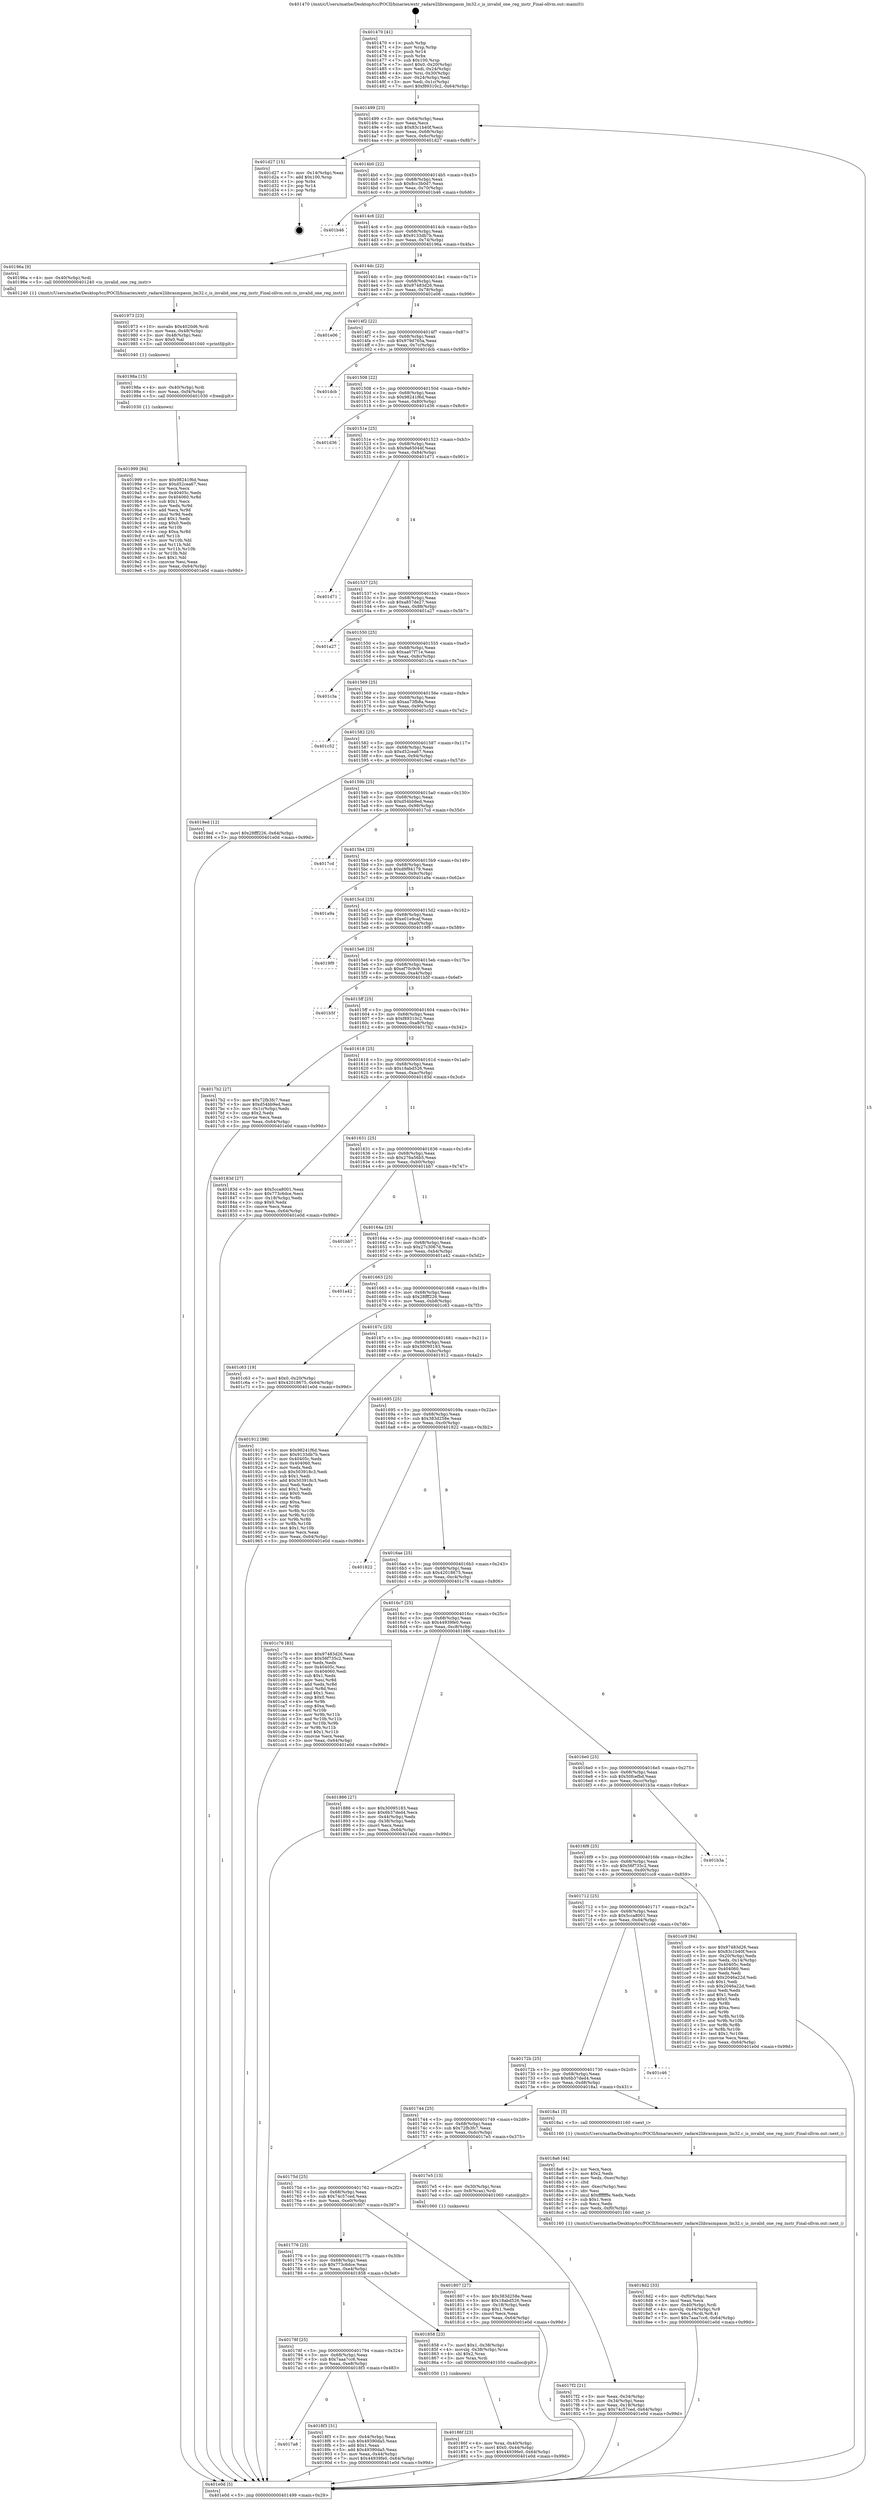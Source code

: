digraph "0x401470" {
  label = "0x401470 (/mnt/c/Users/mathe/Desktop/tcc/POCII/binaries/extr_radare2librasmpasm_lm32.c_is_invalid_one_reg_instr_Final-ollvm.out::main(0))"
  labelloc = "t"
  node[shape=record]

  Entry [label="",width=0.3,height=0.3,shape=circle,fillcolor=black,style=filled]
  "0x401499" [label="{
     0x401499 [23]\l
     | [instrs]\l
     &nbsp;&nbsp;0x401499 \<+3\>: mov -0x64(%rbp),%eax\l
     &nbsp;&nbsp;0x40149c \<+2\>: mov %eax,%ecx\l
     &nbsp;&nbsp;0x40149e \<+6\>: sub $0x83c1b40f,%ecx\l
     &nbsp;&nbsp;0x4014a4 \<+3\>: mov %eax,-0x68(%rbp)\l
     &nbsp;&nbsp;0x4014a7 \<+3\>: mov %ecx,-0x6c(%rbp)\l
     &nbsp;&nbsp;0x4014aa \<+6\>: je 0000000000401d27 \<main+0x8b7\>\l
  }"]
  "0x401d27" [label="{
     0x401d27 [15]\l
     | [instrs]\l
     &nbsp;&nbsp;0x401d27 \<+3\>: mov -0x14(%rbp),%eax\l
     &nbsp;&nbsp;0x401d2a \<+7\>: add $0x100,%rsp\l
     &nbsp;&nbsp;0x401d31 \<+1\>: pop %rbx\l
     &nbsp;&nbsp;0x401d32 \<+2\>: pop %r14\l
     &nbsp;&nbsp;0x401d34 \<+1\>: pop %rbp\l
     &nbsp;&nbsp;0x401d35 \<+1\>: ret\l
  }"]
  "0x4014b0" [label="{
     0x4014b0 [22]\l
     | [instrs]\l
     &nbsp;&nbsp;0x4014b0 \<+5\>: jmp 00000000004014b5 \<main+0x45\>\l
     &nbsp;&nbsp;0x4014b5 \<+3\>: mov -0x68(%rbp),%eax\l
     &nbsp;&nbsp;0x4014b8 \<+5\>: sub $0x8cc3b0d7,%eax\l
     &nbsp;&nbsp;0x4014bd \<+3\>: mov %eax,-0x70(%rbp)\l
     &nbsp;&nbsp;0x4014c0 \<+6\>: je 0000000000401b46 \<main+0x6d6\>\l
  }"]
  Exit [label="",width=0.3,height=0.3,shape=circle,fillcolor=black,style=filled,peripheries=2]
  "0x401b46" [label="{
     0x401b46\l
  }", style=dashed]
  "0x4014c6" [label="{
     0x4014c6 [22]\l
     | [instrs]\l
     &nbsp;&nbsp;0x4014c6 \<+5\>: jmp 00000000004014cb \<main+0x5b\>\l
     &nbsp;&nbsp;0x4014cb \<+3\>: mov -0x68(%rbp),%eax\l
     &nbsp;&nbsp;0x4014ce \<+5\>: sub $0x9133db7b,%eax\l
     &nbsp;&nbsp;0x4014d3 \<+3\>: mov %eax,-0x74(%rbp)\l
     &nbsp;&nbsp;0x4014d6 \<+6\>: je 000000000040196a \<main+0x4fa\>\l
  }"]
  "0x401999" [label="{
     0x401999 [84]\l
     | [instrs]\l
     &nbsp;&nbsp;0x401999 \<+5\>: mov $0x98241f6d,%eax\l
     &nbsp;&nbsp;0x40199e \<+5\>: mov $0xd52cea67,%esi\l
     &nbsp;&nbsp;0x4019a3 \<+2\>: xor %ecx,%ecx\l
     &nbsp;&nbsp;0x4019a5 \<+7\>: mov 0x40405c,%edx\l
     &nbsp;&nbsp;0x4019ac \<+8\>: mov 0x404060,%r8d\l
     &nbsp;&nbsp;0x4019b4 \<+3\>: sub $0x1,%ecx\l
     &nbsp;&nbsp;0x4019b7 \<+3\>: mov %edx,%r9d\l
     &nbsp;&nbsp;0x4019ba \<+3\>: add %ecx,%r9d\l
     &nbsp;&nbsp;0x4019bd \<+4\>: imul %r9d,%edx\l
     &nbsp;&nbsp;0x4019c1 \<+3\>: and $0x1,%edx\l
     &nbsp;&nbsp;0x4019c4 \<+3\>: cmp $0x0,%edx\l
     &nbsp;&nbsp;0x4019c7 \<+4\>: sete %r10b\l
     &nbsp;&nbsp;0x4019cb \<+4\>: cmp $0xa,%r8d\l
     &nbsp;&nbsp;0x4019cf \<+4\>: setl %r11b\l
     &nbsp;&nbsp;0x4019d3 \<+3\>: mov %r10b,%bl\l
     &nbsp;&nbsp;0x4019d6 \<+3\>: and %r11b,%bl\l
     &nbsp;&nbsp;0x4019d9 \<+3\>: xor %r11b,%r10b\l
     &nbsp;&nbsp;0x4019dc \<+3\>: or %r10b,%bl\l
     &nbsp;&nbsp;0x4019df \<+3\>: test $0x1,%bl\l
     &nbsp;&nbsp;0x4019e2 \<+3\>: cmovne %esi,%eax\l
     &nbsp;&nbsp;0x4019e5 \<+3\>: mov %eax,-0x64(%rbp)\l
     &nbsp;&nbsp;0x4019e8 \<+5\>: jmp 0000000000401e0d \<main+0x99d\>\l
  }"]
  "0x40196a" [label="{
     0x40196a [9]\l
     | [instrs]\l
     &nbsp;&nbsp;0x40196a \<+4\>: mov -0x40(%rbp),%rdi\l
     &nbsp;&nbsp;0x40196e \<+5\>: call 0000000000401240 \<is_invalid_one_reg_instr\>\l
     | [calls]\l
     &nbsp;&nbsp;0x401240 \{1\} (/mnt/c/Users/mathe/Desktop/tcc/POCII/binaries/extr_radare2librasmpasm_lm32.c_is_invalid_one_reg_instr_Final-ollvm.out::is_invalid_one_reg_instr)\l
  }"]
  "0x4014dc" [label="{
     0x4014dc [22]\l
     | [instrs]\l
     &nbsp;&nbsp;0x4014dc \<+5\>: jmp 00000000004014e1 \<main+0x71\>\l
     &nbsp;&nbsp;0x4014e1 \<+3\>: mov -0x68(%rbp),%eax\l
     &nbsp;&nbsp;0x4014e4 \<+5\>: sub $0x97483d26,%eax\l
     &nbsp;&nbsp;0x4014e9 \<+3\>: mov %eax,-0x78(%rbp)\l
     &nbsp;&nbsp;0x4014ec \<+6\>: je 0000000000401e06 \<main+0x996\>\l
  }"]
  "0x40198a" [label="{
     0x40198a [15]\l
     | [instrs]\l
     &nbsp;&nbsp;0x40198a \<+4\>: mov -0x40(%rbp),%rdi\l
     &nbsp;&nbsp;0x40198e \<+6\>: mov %eax,-0xf4(%rbp)\l
     &nbsp;&nbsp;0x401994 \<+5\>: call 0000000000401030 \<free@plt\>\l
     | [calls]\l
     &nbsp;&nbsp;0x401030 \{1\} (unknown)\l
  }"]
  "0x401e06" [label="{
     0x401e06\l
  }", style=dashed]
  "0x4014f2" [label="{
     0x4014f2 [22]\l
     | [instrs]\l
     &nbsp;&nbsp;0x4014f2 \<+5\>: jmp 00000000004014f7 \<main+0x87\>\l
     &nbsp;&nbsp;0x4014f7 \<+3\>: mov -0x68(%rbp),%eax\l
     &nbsp;&nbsp;0x4014fa \<+5\>: sub $0x979d765a,%eax\l
     &nbsp;&nbsp;0x4014ff \<+3\>: mov %eax,-0x7c(%rbp)\l
     &nbsp;&nbsp;0x401502 \<+6\>: je 0000000000401dcb \<main+0x95b\>\l
  }"]
  "0x401973" [label="{
     0x401973 [23]\l
     | [instrs]\l
     &nbsp;&nbsp;0x401973 \<+10\>: movabs $0x4020d6,%rdi\l
     &nbsp;&nbsp;0x40197d \<+3\>: mov %eax,-0x48(%rbp)\l
     &nbsp;&nbsp;0x401980 \<+3\>: mov -0x48(%rbp),%esi\l
     &nbsp;&nbsp;0x401983 \<+2\>: mov $0x0,%al\l
     &nbsp;&nbsp;0x401985 \<+5\>: call 0000000000401040 \<printf@plt\>\l
     | [calls]\l
     &nbsp;&nbsp;0x401040 \{1\} (unknown)\l
  }"]
  "0x401dcb" [label="{
     0x401dcb\l
  }", style=dashed]
  "0x401508" [label="{
     0x401508 [22]\l
     | [instrs]\l
     &nbsp;&nbsp;0x401508 \<+5\>: jmp 000000000040150d \<main+0x9d\>\l
     &nbsp;&nbsp;0x40150d \<+3\>: mov -0x68(%rbp),%eax\l
     &nbsp;&nbsp;0x401510 \<+5\>: sub $0x98241f6d,%eax\l
     &nbsp;&nbsp;0x401515 \<+3\>: mov %eax,-0x80(%rbp)\l
     &nbsp;&nbsp;0x401518 \<+6\>: je 0000000000401d36 \<main+0x8c6\>\l
  }"]
  "0x4017a8" [label="{
     0x4017a8\l
  }", style=dashed]
  "0x401d36" [label="{
     0x401d36\l
  }", style=dashed]
  "0x40151e" [label="{
     0x40151e [25]\l
     | [instrs]\l
     &nbsp;&nbsp;0x40151e \<+5\>: jmp 0000000000401523 \<main+0xb3\>\l
     &nbsp;&nbsp;0x401523 \<+3\>: mov -0x68(%rbp),%eax\l
     &nbsp;&nbsp;0x401526 \<+5\>: sub $0x9a65044f,%eax\l
     &nbsp;&nbsp;0x40152b \<+6\>: mov %eax,-0x84(%rbp)\l
     &nbsp;&nbsp;0x401531 \<+6\>: je 0000000000401d71 \<main+0x901\>\l
  }"]
  "0x4018f3" [label="{
     0x4018f3 [31]\l
     | [instrs]\l
     &nbsp;&nbsp;0x4018f3 \<+3\>: mov -0x44(%rbp),%eax\l
     &nbsp;&nbsp;0x4018f6 \<+5\>: sub $0x49390da5,%eax\l
     &nbsp;&nbsp;0x4018fb \<+3\>: add $0x1,%eax\l
     &nbsp;&nbsp;0x4018fe \<+5\>: add $0x49390da5,%eax\l
     &nbsp;&nbsp;0x401903 \<+3\>: mov %eax,-0x44(%rbp)\l
     &nbsp;&nbsp;0x401906 \<+7\>: movl $0x44939fe0,-0x64(%rbp)\l
     &nbsp;&nbsp;0x40190d \<+5\>: jmp 0000000000401e0d \<main+0x99d\>\l
  }"]
  "0x401d71" [label="{
     0x401d71\l
  }", style=dashed]
  "0x401537" [label="{
     0x401537 [25]\l
     | [instrs]\l
     &nbsp;&nbsp;0x401537 \<+5\>: jmp 000000000040153c \<main+0xcc\>\l
     &nbsp;&nbsp;0x40153c \<+3\>: mov -0x68(%rbp),%eax\l
     &nbsp;&nbsp;0x40153f \<+5\>: sub $0xa857de27,%eax\l
     &nbsp;&nbsp;0x401544 \<+6\>: mov %eax,-0x88(%rbp)\l
     &nbsp;&nbsp;0x40154a \<+6\>: je 0000000000401a27 \<main+0x5b7\>\l
  }"]
  "0x4018d2" [label="{
     0x4018d2 [33]\l
     | [instrs]\l
     &nbsp;&nbsp;0x4018d2 \<+6\>: mov -0xf0(%rbp),%ecx\l
     &nbsp;&nbsp;0x4018d8 \<+3\>: imul %eax,%ecx\l
     &nbsp;&nbsp;0x4018db \<+4\>: mov -0x40(%rbp),%rdi\l
     &nbsp;&nbsp;0x4018df \<+4\>: movslq -0x44(%rbp),%r8\l
     &nbsp;&nbsp;0x4018e3 \<+4\>: mov %ecx,(%rdi,%r8,4)\l
     &nbsp;&nbsp;0x4018e7 \<+7\>: movl $0x7aaa7cc6,-0x64(%rbp)\l
     &nbsp;&nbsp;0x4018ee \<+5\>: jmp 0000000000401e0d \<main+0x99d\>\l
  }"]
  "0x401a27" [label="{
     0x401a27\l
  }", style=dashed]
  "0x401550" [label="{
     0x401550 [25]\l
     | [instrs]\l
     &nbsp;&nbsp;0x401550 \<+5\>: jmp 0000000000401555 \<main+0xe5\>\l
     &nbsp;&nbsp;0x401555 \<+3\>: mov -0x68(%rbp),%eax\l
     &nbsp;&nbsp;0x401558 \<+5\>: sub $0xaa07f71e,%eax\l
     &nbsp;&nbsp;0x40155d \<+6\>: mov %eax,-0x8c(%rbp)\l
     &nbsp;&nbsp;0x401563 \<+6\>: je 0000000000401c3a \<main+0x7ca\>\l
  }"]
  "0x4018a6" [label="{
     0x4018a6 [44]\l
     | [instrs]\l
     &nbsp;&nbsp;0x4018a6 \<+2\>: xor %ecx,%ecx\l
     &nbsp;&nbsp;0x4018a8 \<+5\>: mov $0x2,%edx\l
     &nbsp;&nbsp;0x4018ad \<+6\>: mov %edx,-0xec(%rbp)\l
     &nbsp;&nbsp;0x4018b3 \<+1\>: cltd\l
     &nbsp;&nbsp;0x4018b4 \<+6\>: mov -0xec(%rbp),%esi\l
     &nbsp;&nbsp;0x4018ba \<+2\>: idiv %esi\l
     &nbsp;&nbsp;0x4018bc \<+6\>: imul $0xfffffffe,%edx,%edx\l
     &nbsp;&nbsp;0x4018c2 \<+3\>: sub $0x1,%ecx\l
     &nbsp;&nbsp;0x4018c5 \<+2\>: sub %ecx,%edx\l
     &nbsp;&nbsp;0x4018c7 \<+6\>: mov %edx,-0xf0(%rbp)\l
     &nbsp;&nbsp;0x4018cd \<+5\>: call 0000000000401160 \<next_i\>\l
     | [calls]\l
     &nbsp;&nbsp;0x401160 \{1\} (/mnt/c/Users/mathe/Desktop/tcc/POCII/binaries/extr_radare2librasmpasm_lm32.c_is_invalid_one_reg_instr_Final-ollvm.out::next_i)\l
  }"]
  "0x401c3a" [label="{
     0x401c3a\l
  }", style=dashed]
  "0x401569" [label="{
     0x401569 [25]\l
     | [instrs]\l
     &nbsp;&nbsp;0x401569 \<+5\>: jmp 000000000040156e \<main+0xfe\>\l
     &nbsp;&nbsp;0x40156e \<+3\>: mov -0x68(%rbp),%eax\l
     &nbsp;&nbsp;0x401571 \<+5\>: sub $0xaa73fb8a,%eax\l
     &nbsp;&nbsp;0x401576 \<+6\>: mov %eax,-0x90(%rbp)\l
     &nbsp;&nbsp;0x40157c \<+6\>: je 0000000000401c52 \<main+0x7e2\>\l
  }"]
  "0x40186f" [label="{
     0x40186f [23]\l
     | [instrs]\l
     &nbsp;&nbsp;0x40186f \<+4\>: mov %rax,-0x40(%rbp)\l
     &nbsp;&nbsp;0x401873 \<+7\>: movl $0x0,-0x44(%rbp)\l
     &nbsp;&nbsp;0x40187a \<+7\>: movl $0x44939fe0,-0x64(%rbp)\l
     &nbsp;&nbsp;0x401881 \<+5\>: jmp 0000000000401e0d \<main+0x99d\>\l
  }"]
  "0x401c52" [label="{
     0x401c52\l
  }", style=dashed]
  "0x401582" [label="{
     0x401582 [25]\l
     | [instrs]\l
     &nbsp;&nbsp;0x401582 \<+5\>: jmp 0000000000401587 \<main+0x117\>\l
     &nbsp;&nbsp;0x401587 \<+3\>: mov -0x68(%rbp),%eax\l
     &nbsp;&nbsp;0x40158a \<+5\>: sub $0xd52cea67,%eax\l
     &nbsp;&nbsp;0x40158f \<+6\>: mov %eax,-0x94(%rbp)\l
     &nbsp;&nbsp;0x401595 \<+6\>: je 00000000004019ed \<main+0x57d\>\l
  }"]
  "0x40178f" [label="{
     0x40178f [25]\l
     | [instrs]\l
     &nbsp;&nbsp;0x40178f \<+5\>: jmp 0000000000401794 \<main+0x324\>\l
     &nbsp;&nbsp;0x401794 \<+3\>: mov -0x68(%rbp),%eax\l
     &nbsp;&nbsp;0x401797 \<+5\>: sub $0x7aaa7cc6,%eax\l
     &nbsp;&nbsp;0x40179c \<+6\>: mov %eax,-0xe8(%rbp)\l
     &nbsp;&nbsp;0x4017a2 \<+6\>: je 00000000004018f3 \<main+0x483\>\l
  }"]
  "0x4019ed" [label="{
     0x4019ed [12]\l
     | [instrs]\l
     &nbsp;&nbsp;0x4019ed \<+7\>: movl $0x28fff226,-0x64(%rbp)\l
     &nbsp;&nbsp;0x4019f4 \<+5\>: jmp 0000000000401e0d \<main+0x99d\>\l
  }"]
  "0x40159b" [label="{
     0x40159b [25]\l
     | [instrs]\l
     &nbsp;&nbsp;0x40159b \<+5\>: jmp 00000000004015a0 \<main+0x130\>\l
     &nbsp;&nbsp;0x4015a0 \<+3\>: mov -0x68(%rbp),%eax\l
     &nbsp;&nbsp;0x4015a3 \<+5\>: sub $0xd54bb9ed,%eax\l
     &nbsp;&nbsp;0x4015a8 \<+6\>: mov %eax,-0x98(%rbp)\l
     &nbsp;&nbsp;0x4015ae \<+6\>: je 00000000004017cd \<main+0x35d\>\l
  }"]
  "0x401858" [label="{
     0x401858 [23]\l
     | [instrs]\l
     &nbsp;&nbsp;0x401858 \<+7\>: movl $0x1,-0x38(%rbp)\l
     &nbsp;&nbsp;0x40185f \<+4\>: movslq -0x38(%rbp),%rax\l
     &nbsp;&nbsp;0x401863 \<+4\>: shl $0x2,%rax\l
     &nbsp;&nbsp;0x401867 \<+3\>: mov %rax,%rdi\l
     &nbsp;&nbsp;0x40186a \<+5\>: call 0000000000401050 \<malloc@plt\>\l
     | [calls]\l
     &nbsp;&nbsp;0x401050 \{1\} (unknown)\l
  }"]
  "0x4017cd" [label="{
     0x4017cd\l
  }", style=dashed]
  "0x4015b4" [label="{
     0x4015b4 [25]\l
     | [instrs]\l
     &nbsp;&nbsp;0x4015b4 \<+5\>: jmp 00000000004015b9 \<main+0x149\>\l
     &nbsp;&nbsp;0x4015b9 \<+3\>: mov -0x68(%rbp),%eax\l
     &nbsp;&nbsp;0x4015bc \<+5\>: sub $0xd9f94179,%eax\l
     &nbsp;&nbsp;0x4015c1 \<+6\>: mov %eax,-0x9c(%rbp)\l
     &nbsp;&nbsp;0x4015c7 \<+6\>: je 0000000000401a9a \<main+0x62a\>\l
  }"]
  "0x401776" [label="{
     0x401776 [25]\l
     | [instrs]\l
     &nbsp;&nbsp;0x401776 \<+5\>: jmp 000000000040177b \<main+0x30b\>\l
     &nbsp;&nbsp;0x40177b \<+3\>: mov -0x68(%rbp),%eax\l
     &nbsp;&nbsp;0x40177e \<+5\>: sub $0x773c6dce,%eax\l
     &nbsp;&nbsp;0x401783 \<+6\>: mov %eax,-0xe4(%rbp)\l
     &nbsp;&nbsp;0x401789 \<+6\>: je 0000000000401858 \<main+0x3e8\>\l
  }"]
  "0x401a9a" [label="{
     0x401a9a\l
  }", style=dashed]
  "0x4015cd" [label="{
     0x4015cd [25]\l
     | [instrs]\l
     &nbsp;&nbsp;0x4015cd \<+5\>: jmp 00000000004015d2 \<main+0x162\>\l
     &nbsp;&nbsp;0x4015d2 \<+3\>: mov -0x68(%rbp),%eax\l
     &nbsp;&nbsp;0x4015d5 \<+5\>: sub $0xe01e9caf,%eax\l
     &nbsp;&nbsp;0x4015da \<+6\>: mov %eax,-0xa0(%rbp)\l
     &nbsp;&nbsp;0x4015e0 \<+6\>: je 00000000004019f9 \<main+0x589\>\l
  }"]
  "0x401807" [label="{
     0x401807 [27]\l
     | [instrs]\l
     &nbsp;&nbsp;0x401807 \<+5\>: mov $0x383d258e,%eax\l
     &nbsp;&nbsp;0x40180c \<+5\>: mov $0x18abd526,%ecx\l
     &nbsp;&nbsp;0x401811 \<+3\>: mov -0x18(%rbp),%edx\l
     &nbsp;&nbsp;0x401814 \<+3\>: cmp $0x1,%edx\l
     &nbsp;&nbsp;0x401817 \<+3\>: cmovl %ecx,%eax\l
     &nbsp;&nbsp;0x40181a \<+3\>: mov %eax,-0x64(%rbp)\l
     &nbsp;&nbsp;0x40181d \<+5\>: jmp 0000000000401e0d \<main+0x99d\>\l
  }"]
  "0x4019f9" [label="{
     0x4019f9\l
  }", style=dashed]
  "0x4015e6" [label="{
     0x4015e6 [25]\l
     | [instrs]\l
     &nbsp;&nbsp;0x4015e6 \<+5\>: jmp 00000000004015eb \<main+0x17b\>\l
     &nbsp;&nbsp;0x4015eb \<+3\>: mov -0x68(%rbp),%eax\l
     &nbsp;&nbsp;0x4015ee \<+5\>: sub $0xef70c9c9,%eax\l
     &nbsp;&nbsp;0x4015f3 \<+6\>: mov %eax,-0xa4(%rbp)\l
     &nbsp;&nbsp;0x4015f9 \<+6\>: je 0000000000401b5f \<main+0x6ef\>\l
  }"]
  "0x4017f2" [label="{
     0x4017f2 [21]\l
     | [instrs]\l
     &nbsp;&nbsp;0x4017f2 \<+3\>: mov %eax,-0x34(%rbp)\l
     &nbsp;&nbsp;0x4017f5 \<+3\>: mov -0x34(%rbp),%eax\l
     &nbsp;&nbsp;0x4017f8 \<+3\>: mov %eax,-0x18(%rbp)\l
     &nbsp;&nbsp;0x4017fb \<+7\>: movl $0x74c57ced,-0x64(%rbp)\l
     &nbsp;&nbsp;0x401802 \<+5\>: jmp 0000000000401e0d \<main+0x99d\>\l
  }"]
  "0x401b5f" [label="{
     0x401b5f\l
  }", style=dashed]
  "0x4015ff" [label="{
     0x4015ff [25]\l
     | [instrs]\l
     &nbsp;&nbsp;0x4015ff \<+5\>: jmp 0000000000401604 \<main+0x194\>\l
     &nbsp;&nbsp;0x401604 \<+3\>: mov -0x68(%rbp),%eax\l
     &nbsp;&nbsp;0x401607 \<+5\>: sub $0xf89310c2,%eax\l
     &nbsp;&nbsp;0x40160c \<+6\>: mov %eax,-0xa8(%rbp)\l
     &nbsp;&nbsp;0x401612 \<+6\>: je 00000000004017b2 \<main+0x342\>\l
  }"]
  "0x40175d" [label="{
     0x40175d [25]\l
     | [instrs]\l
     &nbsp;&nbsp;0x40175d \<+5\>: jmp 0000000000401762 \<main+0x2f2\>\l
     &nbsp;&nbsp;0x401762 \<+3\>: mov -0x68(%rbp),%eax\l
     &nbsp;&nbsp;0x401765 \<+5\>: sub $0x74c57ced,%eax\l
     &nbsp;&nbsp;0x40176a \<+6\>: mov %eax,-0xe0(%rbp)\l
     &nbsp;&nbsp;0x401770 \<+6\>: je 0000000000401807 \<main+0x397\>\l
  }"]
  "0x4017b2" [label="{
     0x4017b2 [27]\l
     | [instrs]\l
     &nbsp;&nbsp;0x4017b2 \<+5\>: mov $0x72fb3fc7,%eax\l
     &nbsp;&nbsp;0x4017b7 \<+5\>: mov $0xd54bb9ed,%ecx\l
     &nbsp;&nbsp;0x4017bc \<+3\>: mov -0x1c(%rbp),%edx\l
     &nbsp;&nbsp;0x4017bf \<+3\>: cmp $0x2,%edx\l
     &nbsp;&nbsp;0x4017c2 \<+3\>: cmovne %ecx,%eax\l
     &nbsp;&nbsp;0x4017c5 \<+3\>: mov %eax,-0x64(%rbp)\l
     &nbsp;&nbsp;0x4017c8 \<+5\>: jmp 0000000000401e0d \<main+0x99d\>\l
  }"]
  "0x401618" [label="{
     0x401618 [25]\l
     | [instrs]\l
     &nbsp;&nbsp;0x401618 \<+5\>: jmp 000000000040161d \<main+0x1ad\>\l
     &nbsp;&nbsp;0x40161d \<+3\>: mov -0x68(%rbp),%eax\l
     &nbsp;&nbsp;0x401620 \<+5\>: sub $0x18abd526,%eax\l
     &nbsp;&nbsp;0x401625 \<+6\>: mov %eax,-0xac(%rbp)\l
     &nbsp;&nbsp;0x40162b \<+6\>: je 000000000040183d \<main+0x3cd\>\l
  }"]
  "0x401e0d" [label="{
     0x401e0d [5]\l
     | [instrs]\l
     &nbsp;&nbsp;0x401e0d \<+5\>: jmp 0000000000401499 \<main+0x29\>\l
  }"]
  "0x401470" [label="{
     0x401470 [41]\l
     | [instrs]\l
     &nbsp;&nbsp;0x401470 \<+1\>: push %rbp\l
     &nbsp;&nbsp;0x401471 \<+3\>: mov %rsp,%rbp\l
     &nbsp;&nbsp;0x401474 \<+2\>: push %r14\l
     &nbsp;&nbsp;0x401476 \<+1\>: push %rbx\l
     &nbsp;&nbsp;0x401477 \<+7\>: sub $0x100,%rsp\l
     &nbsp;&nbsp;0x40147e \<+7\>: movl $0x0,-0x20(%rbp)\l
     &nbsp;&nbsp;0x401485 \<+3\>: mov %edi,-0x24(%rbp)\l
     &nbsp;&nbsp;0x401488 \<+4\>: mov %rsi,-0x30(%rbp)\l
     &nbsp;&nbsp;0x40148c \<+3\>: mov -0x24(%rbp),%edi\l
     &nbsp;&nbsp;0x40148f \<+3\>: mov %edi,-0x1c(%rbp)\l
     &nbsp;&nbsp;0x401492 \<+7\>: movl $0xf89310c2,-0x64(%rbp)\l
  }"]
  "0x4017e5" [label="{
     0x4017e5 [13]\l
     | [instrs]\l
     &nbsp;&nbsp;0x4017e5 \<+4\>: mov -0x30(%rbp),%rax\l
     &nbsp;&nbsp;0x4017e9 \<+4\>: mov 0x8(%rax),%rdi\l
     &nbsp;&nbsp;0x4017ed \<+5\>: call 0000000000401060 \<atoi@plt\>\l
     | [calls]\l
     &nbsp;&nbsp;0x401060 \{1\} (unknown)\l
  }"]
  "0x40183d" [label="{
     0x40183d [27]\l
     | [instrs]\l
     &nbsp;&nbsp;0x40183d \<+5\>: mov $0x5cca8001,%eax\l
     &nbsp;&nbsp;0x401842 \<+5\>: mov $0x773c6dce,%ecx\l
     &nbsp;&nbsp;0x401847 \<+3\>: mov -0x18(%rbp),%edx\l
     &nbsp;&nbsp;0x40184a \<+3\>: cmp $0x0,%edx\l
     &nbsp;&nbsp;0x40184d \<+3\>: cmove %ecx,%eax\l
     &nbsp;&nbsp;0x401850 \<+3\>: mov %eax,-0x64(%rbp)\l
     &nbsp;&nbsp;0x401853 \<+5\>: jmp 0000000000401e0d \<main+0x99d\>\l
  }"]
  "0x401631" [label="{
     0x401631 [25]\l
     | [instrs]\l
     &nbsp;&nbsp;0x401631 \<+5\>: jmp 0000000000401636 \<main+0x1c6\>\l
     &nbsp;&nbsp;0x401636 \<+3\>: mov -0x68(%rbp),%eax\l
     &nbsp;&nbsp;0x401639 \<+5\>: sub $0x276a56b5,%eax\l
     &nbsp;&nbsp;0x40163e \<+6\>: mov %eax,-0xb0(%rbp)\l
     &nbsp;&nbsp;0x401644 \<+6\>: je 0000000000401bb7 \<main+0x747\>\l
  }"]
  "0x401744" [label="{
     0x401744 [25]\l
     | [instrs]\l
     &nbsp;&nbsp;0x401744 \<+5\>: jmp 0000000000401749 \<main+0x2d9\>\l
     &nbsp;&nbsp;0x401749 \<+3\>: mov -0x68(%rbp),%eax\l
     &nbsp;&nbsp;0x40174c \<+5\>: sub $0x72fb3fc7,%eax\l
     &nbsp;&nbsp;0x401751 \<+6\>: mov %eax,-0xdc(%rbp)\l
     &nbsp;&nbsp;0x401757 \<+6\>: je 00000000004017e5 \<main+0x375\>\l
  }"]
  "0x401bb7" [label="{
     0x401bb7\l
  }", style=dashed]
  "0x40164a" [label="{
     0x40164a [25]\l
     | [instrs]\l
     &nbsp;&nbsp;0x40164a \<+5\>: jmp 000000000040164f \<main+0x1df\>\l
     &nbsp;&nbsp;0x40164f \<+3\>: mov -0x68(%rbp),%eax\l
     &nbsp;&nbsp;0x401652 \<+5\>: sub $0x27c3067d,%eax\l
     &nbsp;&nbsp;0x401657 \<+6\>: mov %eax,-0xb4(%rbp)\l
     &nbsp;&nbsp;0x40165d \<+6\>: je 0000000000401a42 \<main+0x5d2\>\l
  }"]
  "0x4018a1" [label="{
     0x4018a1 [5]\l
     | [instrs]\l
     &nbsp;&nbsp;0x4018a1 \<+5\>: call 0000000000401160 \<next_i\>\l
     | [calls]\l
     &nbsp;&nbsp;0x401160 \{1\} (/mnt/c/Users/mathe/Desktop/tcc/POCII/binaries/extr_radare2librasmpasm_lm32.c_is_invalid_one_reg_instr_Final-ollvm.out::next_i)\l
  }"]
  "0x401a42" [label="{
     0x401a42\l
  }", style=dashed]
  "0x401663" [label="{
     0x401663 [25]\l
     | [instrs]\l
     &nbsp;&nbsp;0x401663 \<+5\>: jmp 0000000000401668 \<main+0x1f8\>\l
     &nbsp;&nbsp;0x401668 \<+3\>: mov -0x68(%rbp),%eax\l
     &nbsp;&nbsp;0x40166b \<+5\>: sub $0x28fff226,%eax\l
     &nbsp;&nbsp;0x401670 \<+6\>: mov %eax,-0xb8(%rbp)\l
     &nbsp;&nbsp;0x401676 \<+6\>: je 0000000000401c63 \<main+0x7f3\>\l
  }"]
  "0x40172b" [label="{
     0x40172b [25]\l
     | [instrs]\l
     &nbsp;&nbsp;0x40172b \<+5\>: jmp 0000000000401730 \<main+0x2c0\>\l
     &nbsp;&nbsp;0x401730 \<+3\>: mov -0x68(%rbp),%eax\l
     &nbsp;&nbsp;0x401733 \<+5\>: sub $0x6b37ded4,%eax\l
     &nbsp;&nbsp;0x401738 \<+6\>: mov %eax,-0xd8(%rbp)\l
     &nbsp;&nbsp;0x40173e \<+6\>: je 00000000004018a1 \<main+0x431\>\l
  }"]
  "0x401c63" [label="{
     0x401c63 [19]\l
     | [instrs]\l
     &nbsp;&nbsp;0x401c63 \<+7\>: movl $0x0,-0x20(%rbp)\l
     &nbsp;&nbsp;0x401c6a \<+7\>: movl $0x42018675,-0x64(%rbp)\l
     &nbsp;&nbsp;0x401c71 \<+5\>: jmp 0000000000401e0d \<main+0x99d\>\l
  }"]
  "0x40167c" [label="{
     0x40167c [25]\l
     | [instrs]\l
     &nbsp;&nbsp;0x40167c \<+5\>: jmp 0000000000401681 \<main+0x211\>\l
     &nbsp;&nbsp;0x401681 \<+3\>: mov -0x68(%rbp),%eax\l
     &nbsp;&nbsp;0x401684 \<+5\>: sub $0x30095183,%eax\l
     &nbsp;&nbsp;0x401689 \<+6\>: mov %eax,-0xbc(%rbp)\l
     &nbsp;&nbsp;0x40168f \<+6\>: je 0000000000401912 \<main+0x4a2\>\l
  }"]
  "0x401c46" [label="{
     0x401c46\l
  }", style=dashed]
  "0x401912" [label="{
     0x401912 [88]\l
     | [instrs]\l
     &nbsp;&nbsp;0x401912 \<+5\>: mov $0x98241f6d,%eax\l
     &nbsp;&nbsp;0x401917 \<+5\>: mov $0x9133db7b,%ecx\l
     &nbsp;&nbsp;0x40191c \<+7\>: mov 0x40405c,%edx\l
     &nbsp;&nbsp;0x401923 \<+7\>: mov 0x404060,%esi\l
     &nbsp;&nbsp;0x40192a \<+2\>: mov %edx,%edi\l
     &nbsp;&nbsp;0x40192c \<+6\>: sub $0x503918c3,%edi\l
     &nbsp;&nbsp;0x401932 \<+3\>: sub $0x1,%edi\l
     &nbsp;&nbsp;0x401935 \<+6\>: add $0x503918c3,%edi\l
     &nbsp;&nbsp;0x40193b \<+3\>: imul %edi,%edx\l
     &nbsp;&nbsp;0x40193e \<+3\>: and $0x1,%edx\l
     &nbsp;&nbsp;0x401941 \<+3\>: cmp $0x0,%edx\l
     &nbsp;&nbsp;0x401944 \<+4\>: sete %r8b\l
     &nbsp;&nbsp;0x401948 \<+3\>: cmp $0xa,%esi\l
     &nbsp;&nbsp;0x40194b \<+4\>: setl %r9b\l
     &nbsp;&nbsp;0x40194f \<+3\>: mov %r8b,%r10b\l
     &nbsp;&nbsp;0x401952 \<+3\>: and %r9b,%r10b\l
     &nbsp;&nbsp;0x401955 \<+3\>: xor %r9b,%r8b\l
     &nbsp;&nbsp;0x401958 \<+3\>: or %r8b,%r10b\l
     &nbsp;&nbsp;0x40195b \<+4\>: test $0x1,%r10b\l
     &nbsp;&nbsp;0x40195f \<+3\>: cmovne %ecx,%eax\l
     &nbsp;&nbsp;0x401962 \<+3\>: mov %eax,-0x64(%rbp)\l
     &nbsp;&nbsp;0x401965 \<+5\>: jmp 0000000000401e0d \<main+0x99d\>\l
  }"]
  "0x401695" [label="{
     0x401695 [25]\l
     | [instrs]\l
     &nbsp;&nbsp;0x401695 \<+5\>: jmp 000000000040169a \<main+0x22a\>\l
     &nbsp;&nbsp;0x40169a \<+3\>: mov -0x68(%rbp),%eax\l
     &nbsp;&nbsp;0x40169d \<+5\>: sub $0x383d258e,%eax\l
     &nbsp;&nbsp;0x4016a2 \<+6\>: mov %eax,-0xc0(%rbp)\l
     &nbsp;&nbsp;0x4016a8 \<+6\>: je 0000000000401822 \<main+0x3b2\>\l
  }"]
  "0x401712" [label="{
     0x401712 [25]\l
     | [instrs]\l
     &nbsp;&nbsp;0x401712 \<+5\>: jmp 0000000000401717 \<main+0x2a7\>\l
     &nbsp;&nbsp;0x401717 \<+3\>: mov -0x68(%rbp),%eax\l
     &nbsp;&nbsp;0x40171a \<+5\>: sub $0x5cca8001,%eax\l
     &nbsp;&nbsp;0x40171f \<+6\>: mov %eax,-0xd4(%rbp)\l
     &nbsp;&nbsp;0x401725 \<+6\>: je 0000000000401c46 \<main+0x7d6\>\l
  }"]
  "0x401822" [label="{
     0x401822\l
  }", style=dashed]
  "0x4016ae" [label="{
     0x4016ae [25]\l
     | [instrs]\l
     &nbsp;&nbsp;0x4016ae \<+5\>: jmp 00000000004016b3 \<main+0x243\>\l
     &nbsp;&nbsp;0x4016b3 \<+3\>: mov -0x68(%rbp),%eax\l
     &nbsp;&nbsp;0x4016b6 \<+5\>: sub $0x42018675,%eax\l
     &nbsp;&nbsp;0x4016bb \<+6\>: mov %eax,-0xc4(%rbp)\l
     &nbsp;&nbsp;0x4016c1 \<+6\>: je 0000000000401c76 \<main+0x806\>\l
  }"]
  "0x401cc9" [label="{
     0x401cc9 [94]\l
     | [instrs]\l
     &nbsp;&nbsp;0x401cc9 \<+5\>: mov $0x97483d26,%eax\l
     &nbsp;&nbsp;0x401cce \<+5\>: mov $0x83c1b40f,%ecx\l
     &nbsp;&nbsp;0x401cd3 \<+3\>: mov -0x20(%rbp),%edx\l
     &nbsp;&nbsp;0x401cd6 \<+3\>: mov %edx,-0x14(%rbp)\l
     &nbsp;&nbsp;0x401cd9 \<+7\>: mov 0x40405c,%edx\l
     &nbsp;&nbsp;0x401ce0 \<+7\>: mov 0x404060,%esi\l
     &nbsp;&nbsp;0x401ce7 \<+2\>: mov %edx,%edi\l
     &nbsp;&nbsp;0x401ce9 \<+6\>: add $0x2046a22d,%edi\l
     &nbsp;&nbsp;0x401cef \<+3\>: sub $0x1,%edi\l
     &nbsp;&nbsp;0x401cf2 \<+6\>: sub $0x2046a22d,%edi\l
     &nbsp;&nbsp;0x401cf8 \<+3\>: imul %edi,%edx\l
     &nbsp;&nbsp;0x401cfb \<+3\>: and $0x1,%edx\l
     &nbsp;&nbsp;0x401cfe \<+3\>: cmp $0x0,%edx\l
     &nbsp;&nbsp;0x401d01 \<+4\>: sete %r8b\l
     &nbsp;&nbsp;0x401d05 \<+3\>: cmp $0xa,%esi\l
     &nbsp;&nbsp;0x401d08 \<+4\>: setl %r9b\l
     &nbsp;&nbsp;0x401d0c \<+3\>: mov %r8b,%r10b\l
     &nbsp;&nbsp;0x401d0f \<+3\>: and %r9b,%r10b\l
     &nbsp;&nbsp;0x401d12 \<+3\>: xor %r9b,%r8b\l
     &nbsp;&nbsp;0x401d15 \<+3\>: or %r8b,%r10b\l
     &nbsp;&nbsp;0x401d18 \<+4\>: test $0x1,%r10b\l
     &nbsp;&nbsp;0x401d1c \<+3\>: cmovne %ecx,%eax\l
     &nbsp;&nbsp;0x401d1f \<+3\>: mov %eax,-0x64(%rbp)\l
     &nbsp;&nbsp;0x401d22 \<+5\>: jmp 0000000000401e0d \<main+0x99d\>\l
  }"]
  "0x401c76" [label="{
     0x401c76 [83]\l
     | [instrs]\l
     &nbsp;&nbsp;0x401c76 \<+5\>: mov $0x97483d26,%eax\l
     &nbsp;&nbsp;0x401c7b \<+5\>: mov $0x56f735c2,%ecx\l
     &nbsp;&nbsp;0x401c80 \<+2\>: xor %edx,%edx\l
     &nbsp;&nbsp;0x401c82 \<+7\>: mov 0x40405c,%esi\l
     &nbsp;&nbsp;0x401c89 \<+7\>: mov 0x404060,%edi\l
     &nbsp;&nbsp;0x401c90 \<+3\>: sub $0x1,%edx\l
     &nbsp;&nbsp;0x401c93 \<+3\>: mov %esi,%r8d\l
     &nbsp;&nbsp;0x401c96 \<+3\>: add %edx,%r8d\l
     &nbsp;&nbsp;0x401c99 \<+4\>: imul %r8d,%esi\l
     &nbsp;&nbsp;0x401c9d \<+3\>: and $0x1,%esi\l
     &nbsp;&nbsp;0x401ca0 \<+3\>: cmp $0x0,%esi\l
     &nbsp;&nbsp;0x401ca3 \<+4\>: sete %r9b\l
     &nbsp;&nbsp;0x401ca7 \<+3\>: cmp $0xa,%edi\l
     &nbsp;&nbsp;0x401caa \<+4\>: setl %r10b\l
     &nbsp;&nbsp;0x401cae \<+3\>: mov %r9b,%r11b\l
     &nbsp;&nbsp;0x401cb1 \<+3\>: and %r10b,%r11b\l
     &nbsp;&nbsp;0x401cb4 \<+3\>: xor %r10b,%r9b\l
     &nbsp;&nbsp;0x401cb7 \<+3\>: or %r9b,%r11b\l
     &nbsp;&nbsp;0x401cba \<+4\>: test $0x1,%r11b\l
     &nbsp;&nbsp;0x401cbe \<+3\>: cmovne %ecx,%eax\l
     &nbsp;&nbsp;0x401cc1 \<+3\>: mov %eax,-0x64(%rbp)\l
     &nbsp;&nbsp;0x401cc4 \<+5\>: jmp 0000000000401e0d \<main+0x99d\>\l
  }"]
  "0x4016c7" [label="{
     0x4016c7 [25]\l
     | [instrs]\l
     &nbsp;&nbsp;0x4016c7 \<+5\>: jmp 00000000004016cc \<main+0x25c\>\l
     &nbsp;&nbsp;0x4016cc \<+3\>: mov -0x68(%rbp),%eax\l
     &nbsp;&nbsp;0x4016cf \<+5\>: sub $0x44939fe0,%eax\l
     &nbsp;&nbsp;0x4016d4 \<+6\>: mov %eax,-0xc8(%rbp)\l
     &nbsp;&nbsp;0x4016da \<+6\>: je 0000000000401886 \<main+0x416\>\l
  }"]
  "0x4016f9" [label="{
     0x4016f9 [25]\l
     | [instrs]\l
     &nbsp;&nbsp;0x4016f9 \<+5\>: jmp 00000000004016fe \<main+0x28e\>\l
     &nbsp;&nbsp;0x4016fe \<+3\>: mov -0x68(%rbp),%eax\l
     &nbsp;&nbsp;0x401701 \<+5\>: sub $0x56f735c2,%eax\l
     &nbsp;&nbsp;0x401706 \<+6\>: mov %eax,-0xd0(%rbp)\l
     &nbsp;&nbsp;0x40170c \<+6\>: je 0000000000401cc9 \<main+0x859\>\l
  }"]
  "0x401886" [label="{
     0x401886 [27]\l
     | [instrs]\l
     &nbsp;&nbsp;0x401886 \<+5\>: mov $0x30095183,%eax\l
     &nbsp;&nbsp;0x40188b \<+5\>: mov $0x6b37ded4,%ecx\l
     &nbsp;&nbsp;0x401890 \<+3\>: mov -0x44(%rbp),%edx\l
     &nbsp;&nbsp;0x401893 \<+3\>: cmp -0x38(%rbp),%edx\l
     &nbsp;&nbsp;0x401896 \<+3\>: cmovl %ecx,%eax\l
     &nbsp;&nbsp;0x401899 \<+3\>: mov %eax,-0x64(%rbp)\l
     &nbsp;&nbsp;0x40189c \<+5\>: jmp 0000000000401e0d \<main+0x99d\>\l
  }"]
  "0x4016e0" [label="{
     0x4016e0 [25]\l
     | [instrs]\l
     &nbsp;&nbsp;0x4016e0 \<+5\>: jmp 00000000004016e5 \<main+0x275\>\l
     &nbsp;&nbsp;0x4016e5 \<+3\>: mov -0x68(%rbp),%eax\l
     &nbsp;&nbsp;0x4016e8 \<+5\>: sub $0x50fcefbd,%eax\l
     &nbsp;&nbsp;0x4016ed \<+6\>: mov %eax,-0xcc(%rbp)\l
     &nbsp;&nbsp;0x4016f3 \<+6\>: je 0000000000401b3a \<main+0x6ca\>\l
  }"]
  "0x401b3a" [label="{
     0x401b3a\l
  }", style=dashed]
  Entry -> "0x401470" [label=" 1"]
  "0x401499" -> "0x401d27" [label=" 1"]
  "0x401499" -> "0x4014b0" [label=" 15"]
  "0x401d27" -> Exit [label=" 1"]
  "0x4014b0" -> "0x401b46" [label=" 0"]
  "0x4014b0" -> "0x4014c6" [label=" 15"]
  "0x401cc9" -> "0x401e0d" [label=" 1"]
  "0x4014c6" -> "0x40196a" [label=" 1"]
  "0x4014c6" -> "0x4014dc" [label=" 14"]
  "0x401c76" -> "0x401e0d" [label=" 1"]
  "0x4014dc" -> "0x401e06" [label=" 0"]
  "0x4014dc" -> "0x4014f2" [label=" 14"]
  "0x401c63" -> "0x401e0d" [label=" 1"]
  "0x4014f2" -> "0x401dcb" [label=" 0"]
  "0x4014f2" -> "0x401508" [label=" 14"]
  "0x4019ed" -> "0x401e0d" [label=" 1"]
  "0x401508" -> "0x401d36" [label=" 0"]
  "0x401508" -> "0x40151e" [label=" 14"]
  "0x401999" -> "0x401e0d" [label=" 1"]
  "0x40151e" -> "0x401d71" [label=" 0"]
  "0x40151e" -> "0x401537" [label=" 14"]
  "0x40198a" -> "0x401999" [label=" 1"]
  "0x401537" -> "0x401a27" [label=" 0"]
  "0x401537" -> "0x401550" [label=" 14"]
  "0x40196a" -> "0x401973" [label=" 1"]
  "0x401550" -> "0x401c3a" [label=" 0"]
  "0x401550" -> "0x401569" [label=" 14"]
  "0x401912" -> "0x401e0d" [label=" 1"]
  "0x401569" -> "0x401c52" [label=" 0"]
  "0x401569" -> "0x401582" [label=" 14"]
  "0x4018f3" -> "0x401e0d" [label=" 1"]
  "0x401582" -> "0x4019ed" [label=" 1"]
  "0x401582" -> "0x40159b" [label=" 13"]
  "0x40178f" -> "0x4017a8" [label=" 0"]
  "0x40159b" -> "0x4017cd" [label=" 0"]
  "0x40159b" -> "0x4015b4" [label=" 13"]
  "0x40178f" -> "0x4018f3" [label=" 1"]
  "0x4015b4" -> "0x401a9a" [label=" 0"]
  "0x4015b4" -> "0x4015cd" [label=" 13"]
  "0x4018d2" -> "0x401e0d" [label=" 1"]
  "0x4015cd" -> "0x4019f9" [label=" 0"]
  "0x4015cd" -> "0x4015e6" [label=" 13"]
  "0x4018a6" -> "0x4018d2" [label=" 1"]
  "0x4015e6" -> "0x401b5f" [label=" 0"]
  "0x4015e6" -> "0x4015ff" [label=" 13"]
  "0x401886" -> "0x401e0d" [label=" 2"]
  "0x4015ff" -> "0x4017b2" [label=" 1"]
  "0x4015ff" -> "0x401618" [label=" 12"]
  "0x4017b2" -> "0x401e0d" [label=" 1"]
  "0x401470" -> "0x401499" [label=" 1"]
  "0x401e0d" -> "0x401499" [label=" 15"]
  "0x40186f" -> "0x401e0d" [label=" 1"]
  "0x401618" -> "0x40183d" [label=" 1"]
  "0x401618" -> "0x401631" [label=" 11"]
  "0x401858" -> "0x40186f" [label=" 1"]
  "0x401631" -> "0x401bb7" [label=" 0"]
  "0x401631" -> "0x40164a" [label=" 11"]
  "0x401776" -> "0x401858" [label=" 1"]
  "0x40164a" -> "0x401a42" [label=" 0"]
  "0x40164a" -> "0x401663" [label=" 11"]
  "0x401973" -> "0x40198a" [label=" 1"]
  "0x401663" -> "0x401c63" [label=" 1"]
  "0x401663" -> "0x40167c" [label=" 10"]
  "0x401807" -> "0x401e0d" [label=" 1"]
  "0x40167c" -> "0x401912" [label=" 1"]
  "0x40167c" -> "0x401695" [label=" 9"]
  "0x40175d" -> "0x401776" [label=" 2"]
  "0x401695" -> "0x401822" [label=" 0"]
  "0x401695" -> "0x4016ae" [label=" 9"]
  "0x4018a1" -> "0x4018a6" [label=" 1"]
  "0x4016ae" -> "0x401c76" [label=" 1"]
  "0x4016ae" -> "0x4016c7" [label=" 8"]
  "0x4017f2" -> "0x401e0d" [label=" 1"]
  "0x4016c7" -> "0x401886" [label=" 2"]
  "0x4016c7" -> "0x4016e0" [label=" 6"]
  "0x401744" -> "0x40175d" [label=" 3"]
  "0x4016e0" -> "0x401b3a" [label=" 0"]
  "0x4016e0" -> "0x4016f9" [label=" 6"]
  "0x4017e5" -> "0x4017f2" [label=" 1"]
  "0x4016f9" -> "0x401cc9" [label=" 1"]
  "0x4016f9" -> "0x401712" [label=" 5"]
  "0x40175d" -> "0x401807" [label=" 1"]
  "0x401712" -> "0x401c46" [label=" 0"]
  "0x401712" -> "0x40172b" [label=" 5"]
  "0x40183d" -> "0x401e0d" [label=" 1"]
  "0x40172b" -> "0x4018a1" [label=" 1"]
  "0x40172b" -> "0x401744" [label=" 4"]
  "0x401776" -> "0x40178f" [label=" 1"]
  "0x401744" -> "0x4017e5" [label=" 1"]
}
